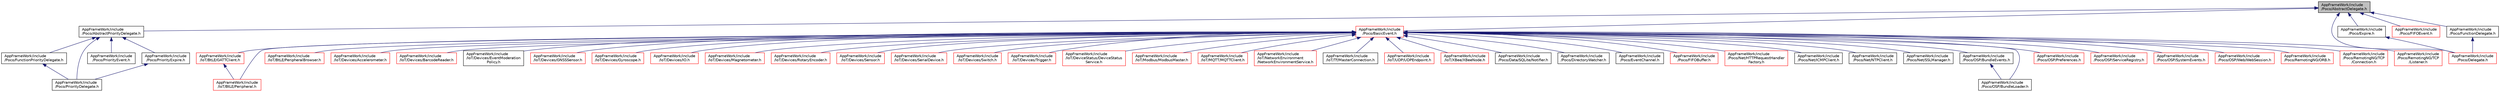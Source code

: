 digraph "AppFrameWork/include/Poco/AbstractDelegate.h"
{
 // LATEX_PDF_SIZE
  edge [fontname="Helvetica",fontsize="10",labelfontname="Helvetica",labelfontsize="10"];
  node [fontname="Helvetica",fontsize="10",shape=record];
  Node1 [label="AppFrameWork/include\l/Poco/AbstractDelegate.h",height=0.2,width=0.4,color="black", fillcolor="grey75", style="filled", fontcolor="black",tooltip=" "];
  Node1 -> Node2 [dir="back",color="midnightblue",fontsize="10",style="solid",fontname="Helvetica"];
  Node2 [label="AppFrameWork/include\l/Poco/AbstractPriorityDelegate.h",height=0.2,width=0.4,color="black", fillcolor="white", style="filled",URL="$AbstractPriorityDelegate_8h.html",tooltip=" "];
  Node2 -> Node3 [dir="back",color="midnightblue",fontsize="10",style="solid",fontname="Helvetica"];
  Node3 [label="AppFrameWork/include\l/Poco/FunctionPriorityDelegate.h",height=0.2,width=0.4,color="black", fillcolor="white", style="filled",URL="$FunctionPriorityDelegate_8h.html",tooltip=" "];
  Node3 -> Node4 [dir="back",color="midnightblue",fontsize="10",style="solid",fontname="Helvetica"];
  Node4 [label="AppFrameWork/include\l/Poco/PriorityDelegate.h",height=0.2,width=0.4,color="black", fillcolor="white", style="filled",URL="$PriorityDelegate_8h.html",tooltip=" "];
  Node2 -> Node4 [dir="back",color="midnightblue",fontsize="10",style="solid",fontname="Helvetica"];
  Node2 -> Node5 [dir="back",color="midnightblue",fontsize="10",style="solid",fontname="Helvetica"];
  Node5 [label="AppFrameWork/include\l/Poco/PriorityEvent.h",height=0.2,width=0.4,color="black", fillcolor="white", style="filled",URL="$PriorityEvent_8h.html",tooltip=" "];
  Node2 -> Node6 [dir="back",color="midnightblue",fontsize="10",style="solid",fontname="Helvetica"];
  Node6 [label="AppFrameWork/include\l/Poco/PriorityExpire.h",height=0.2,width=0.4,color="black", fillcolor="white", style="filled",URL="$PriorityExpire_8h.html",tooltip=" "];
  Node6 -> Node4 [dir="back",color="midnightblue",fontsize="10",style="solid",fontname="Helvetica"];
  Node1 -> Node7 [dir="back",color="midnightblue",fontsize="10",style="solid",fontname="Helvetica"];
  Node7 [label="AppFrameWork/include\l/Poco/BasicEvent.h",height=0.2,width=0.4,color="red", fillcolor="white", style="filled",URL="$BasicEvent_8h.html",tooltip=" "];
  Node7 -> Node8 [dir="back",color="midnightblue",fontsize="10",style="solid",fontname="Helvetica"];
  Node8 [label="AppFrameWork/include\l/IoT/BtLE/GATTClient.h",height=0.2,width=0.4,color="red", fillcolor="white", style="filled",URL="$GATTClient_8h.html",tooltip=" "];
  Node8 -> Node10 [dir="back",color="midnightblue",fontsize="10",style="solid",fontname="Helvetica"];
  Node10 [label="AppFrameWork/include\l/IoT/BtLE/Peripheral.h",height=0.2,width=0.4,color="red", fillcolor="white", style="filled",URL="$Peripheral_8h.html",tooltip=" "];
  Node7 -> Node10 [dir="back",color="midnightblue",fontsize="10",style="solid",fontname="Helvetica"];
  Node7 -> Node23 [dir="back",color="midnightblue",fontsize="10",style="solid",fontname="Helvetica"];
  Node23 [label="AppFrameWork/include\l/IoT/BtLE/PeripheralBrowser.h",height=0.2,width=0.4,color="red", fillcolor="white", style="filled",URL="$PeripheralBrowser_8h.html",tooltip=" "];
  Node7 -> Node31 [dir="back",color="midnightblue",fontsize="10",style="solid",fontname="Helvetica"];
  Node31 [label="AppFrameWork/include\l/IoT/Devices/Accelerometer.h",height=0.2,width=0.4,color="red", fillcolor="white", style="filled",URL="$Accelerometer_8h.html",tooltip=" "];
  Node7 -> Node39 [dir="back",color="midnightblue",fontsize="10",style="solid",fontname="Helvetica"];
  Node39 [label="AppFrameWork/include\l/IoT/Devices/BarcodeReader.h",height=0.2,width=0.4,color="red", fillcolor="white", style="filled",URL="$BarcodeReader_8h.html",tooltip=" "];
  Node7 -> Node47 [dir="back",color="midnightblue",fontsize="10",style="solid",fontname="Helvetica"];
  Node47 [label="AppFrameWork/include\l/IoT/Devices/EventModeration\lPolicy.h",height=0.2,width=0.4,color="black", fillcolor="white", style="filled",URL="$EventModerationPolicy_8h.html",tooltip=" "];
  Node7 -> Node48 [dir="back",color="midnightblue",fontsize="10",style="solid",fontname="Helvetica"];
  Node48 [label="AppFrameWork/include\l/IoT/Devices/GNSSSensor.h",height=0.2,width=0.4,color="red", fillcolor="white", style="filled",URL="$GNSSSensor_8h.html",tooltip=" "];
  Node7 -> Node58 [dir="back",color="midnightblue",fontsize="10",style="solid",fontname="Helvetica"];
  Node58 [label="AppFrameWork/include\l/IoT/Devices/Gyroscope.h",height=0.2,width=0.4,color="red", fillcolor="white", style="filled",URL="$Gyroscope_8h.html",tooltip=" "];
  Node7 -> Node66 [dir="back",color="midnightblue",fontsize="10",style="solid",fontname="Helvetica"];
  Node66 [label="AppFrameWork/include\l/IoT/Devices/IO.h",height=0.2,width=0.4,color="red", fillcolor="white", style="filled",URL="$IO_8h.html",tooltip=" "];
  Node7 -> Node72 [dir="back",color="midnightblue",fontsize="10",style="solid",fontname="Helvetica"];
  Node72 [label="AppFrameWork/include\l/IoT/Devices/Magnetometer.h",height=0.2,width=0.4,color="red", fillcolor="white", style="filled",URL="$Magnetometer_8h.html",tooltip=" "];
  Node7 -> Node80 [dir="back",color="midnightblue",fontsize="10",style="solid",fontname="Helvetica"];
  Node80 [label="AppFrameWork/include\l/IoT/Devices/RotaryEncoder.h",height=0.2,width=0.4,color="red", fillcolor="white", style="filled",URL="$RotaryEncoder_8h.html",tooltip=" "];
  Node7 -> Node86 [dir="back",color="midnightblue",fontsize="10",style="solid",fontname="Helvetica"];
  Node86 [label="AppFrameWork/include\l/IoT/Devices/Sensor.h",height=0.2,width=0.4,color="red", fillcolor="white", style="filled",URL="$Sensor_8h.html",tooltip=" "];
  Node7 -> Node92 [dir="back",color="midnightblue",fontsize="10",style="solid",fontname="Helvetica"];
  Node92 [label="AppFrameWork/include\l/IoT/Devices/SerialDevice.h",height=0.2,width=0.4,color="red", fillcolor="white", style="filled",URL="$SerialDevice_8h.html",tooltip=" "];
  Node7 -> Node98 [dir="back",color="midnightblue",fontsize="10",style="solid",fontname="Helvetica"];
  Node98 [label="AppFrameWork/include\l/IoT/Devices/Switch.h",height=0.2,width=0.4,color="red", fillcolor="white", style="filled",URL="$Switch_8h.html",tooltip=" "];
  Node7 -> Node104 [dir="back",color="midnightblue",fontsize="10",style="solid",fontname="Helvetica"];
  Node104 [label="AppFrameWork/include\l/IoT/Devices/Trigger.h",height=0.2,width=0.4,color="red", fillcolor="white", style="filled",URL="$Trigger_8h.html",tooltip=" "];
  Node7 -> Node110 [dir="back",color="midnightblue",fontsize="10",style="solid",fontname="Helvetica"];
  Node110 [label="AppFrameWork/include\l/IoT/DeviceStatus/DeviceStatus\lService.h",height=0.2,width=0.4,color="red", fillcolor="white", style="filled",URL="$DeviceStatusService_8h.html",tooltip=" "];
  Node7 -> Node122 [dir="back",color="midnightblue",fontsize="10",style="solid",fontname="Helvetica"];
  Node122 [label="AppFrameWork/include\l/IoT/Modbus/ModbusMaster.h",height=0.2,width=0.4,color="red", fillcolor="white", style="filled",URL="$ModbusMaster_8h.html",tooltip=" "];
  Node7 -> Node185 [dir="back",color="midnightblue",fontsize="10",style="solid",fontname="Helvetica"];
  Node185 [label="AppFrameWork/include\l/IoT/MQTT/MQTTClient.h",height=0.2,width=0.4,color="red", fillcolor="white", style="filled",URL="$MQTTClient_8h.html",tooltip=" "];
  Node7 -> Node213 [dir="back",color="midnightblue",fontsize="10",style="solid",fontname="Helvetica"];
  Node213 [label="AppFrameWork/include\l/IoT/NetworkEnvironment\l/NetworkEnvironmentService.h",height=0.2,width=0.4,color="red", fillcolor="white", style="filled",URL="$NetworkEnvironmentService_8h.html",tooltip=" "];
  Node7 -> Node224 [dir="back",color="midnightblue",fontsize="10",style="solid",fontname="Helvetica"];
  Node224 [label="AppFrameWork/include\l/IoT/Tf/MasterConnection.h",height=0.2,width=0.4,color="black", fillcolor="white", style="filled",URL="$MasterConnection_8h.html",tooltip=" "];
  Node7 -> Node225 [dir="back",color="midnightblue",fontsize="10",style="solid",fontname="Helvetica"];
  Node225 [label="AppFrameWork/include\l/IoT/UDP/UDPEndpoint.h",height=0.2,width=0.4,color="red", fillcolor="white", style="filled",URL="$UDPEndpoint_8h.html",tooltip=" "];
  Node7 -> Node236 [dir="back",color="midnightblue",fontsize="10",style="solid",fontname="Helvetica"];
  Node236 [label="AppFrameWork/include\l/IoT/XBee/XBeeNode.h",height=0.2,width=0.4,color="red", fillcolor="white", style="filled",URL="$XBeeNode_8h.html",tooltip=" "];
  Node7 -> Node275 [dir="back",color="midnightblue",fontsize="10",style="solid",fontname="Helvetica"];
  Node275 [label="AppFrameWork/include\l/Poco/Data/SQLite/Notifier.h",height=0.2,width=0.4,color="black", fillcolor="white", style="filled",URL="$Notifier_8h.html",tooltip=" "];
  Node7 -> Node276 [dir="back",color="midnightblue",fontsize="10",style="solid",fontname="Helvetica"];
  Node276 [label="AppFrameWork/include\l/Poco/DirectoryWatcher.h",height=0.2,width=0.4,color="black", fillcolor="white", style="filled",URL="$DirectoryWatcher_8h.html",tooltip=" "];
  Node7 -> Node277 [dir="back",color="midnightblue",fontsize="10",style="solid",fontname="Helvetica"];
  Node277 [label="AppFrameWork/include\l/Poco/EventChannel.h",height=0.2,width=0.4,color="black", fillcolor="white", style="filled",URL="$EventChannel_8h.html",tooltip=" "];
  Node7 -> Node278 [dir="back",color="midnightblue",fontsize="10",style="solid",fontname="Helvetica"];
  Node278 [label="AppFrameWork/include\l/Poco/FIFOBuffer.h",height=0.2,width=0.4,color="red", fillcolor="white", style="filled",URL="$FIFOBuffer_8h.html",tooltip=" "];
  Node7 -> Node322 [dir="back",color="midnightblue",fontsize="10",style="solid",fontname="Helvetica"];
  Node322 [label="AppFrameWork/include\l/Poco/Net/HTTPRequestHandler\lFactory.h",height=0.2,width=0.4,color="red", fillcolor="white", style="filled",URL="$HTTPRequestHandlerFactory_8h.html",tooltip=" "];
  Node7 -> Node328 [dir="back",color="midnightblue",fontsize="10",style="solid",fontname="Helvetica"];
  Node328 [label="AppFrameWork/include\l/Poco/Net/ICMPClient.h",height=0.2,width=0.4,color="black", fillcolor="white", style="filled",URL="$ICMPClient_8h.html",tooltip=" "];
  Node7 -> Node329 [dir="back",color="midnightblue",fontsize="10",style="solid",fontname="Helvetica"];
  Node329 [label="AppFrameWork/include\l/Poco/Net/NTPClient.h",height=0.2,width=0.4,color="black", fillcolor="white", style="filled",URL="$NTPClient_8h.html",tooltip=" "];
  Node7 -> Node330 [dir="back",color="midnightblue",fontsize="10",style="solid",fontname="Helvetica"];
  Node330 [label="AppFrameWork/include\l/Poco/Net/SSLManager.h",height=0.2,width=0.4,color="black", fillcolor="white", style="filled",URL="$SSLManager_8h.html",tooltip=" "];
  Node7 -> Node331 [dir="back",color="midnightblue",fontsize="10",style="solid",fontname="Helvetica"];
  Node331 [label="AppFrameWork/include\l/Poco/OSP/BundleEvents.h",height=0.2,width=0.4,color="black", fillcolor="white", style="filled",URL="$BundleEvents_8h.html",tooltip=" "];
  Node331 -> Node332 [dir="back",color="midnightblue",fontsize="10",style="solid",fontname="Helvetica"];
  Node332 [label="AppFrameWork/include\l/Poco/OSP/BundleLoader.h",height=0.2,width=0.4,color="black", fillcolor="white", style="filled",URL="$BundleLoader_8h.html",tooltip=" "];
  Node7 -> Node332 [dir="back",color="midnightblue",fontsize="10",style="solid",fontname="Helvetica"];
  Node7 -> Node333 [dir="back",color="midnightblue",fontsize="10",style="solid",fontname="Helvetica"];
  Node333 [label="AppFrameWork/include\l/Poco/OSP/Preferences.h",height=0.2,width=0.4,color="red", fillcolor="white", style="filled",URL="$Preferences_8h.html",tooltip=" "];
  Node7 -> Node335 [dir="back",color="midnightblue",fontsize="10",style="solid",fontname="Helvetica"];
  Node335 [label="AppFrameWork/include\l/Poco/OSP/ServiceRegistry.h",height=0.2,width=0.4,color="red", fillcolor="white", style="filled",URL="$ServiceRegistry_8h.html",tooltip=" "];
  Node7 -> Node337 [dir="back",color="midnightblue",fontsize="10",style="solid",fontname="Helvetica"];
  Node337 [label="AppFrameWork/include\l/Poco/OSP/SystemEvents.h",height=0.2,width=0.4,color="red", fillcolor="white", style="filled",URL="$SystemEvents_8h.html",tooltip=" "];
  Node7 -> Node339 [dir="back",color="midnightblue",fontsize="10",style="solid",fontname="Helvetica"];
  Node339 [label="AppFrameWork/include\l/Poco/OSP/Web/WebSession.h",height=0.2,width=0.4,color="red", fillcolor="white", style="filled",URL="$WebSession_8h.html",tooltip=" "];
  Node7 -> Node342 [dir="back",color="midnightblue",fontsize="10",style="solid",fontname="Helvetica"];
  Node342 [label="AppFrameWork/include\l/Poco/RemotingNG/ORB.h",height=0.2,width=0.4,color="red", fillcolor="white", style="filled",URL="$ORB_8h.html",tooltip=" "];
  Node7 -> Node314 [dir="back",color="midnightblue",fontsize="10",style="solid",fontname="Helvetica"];
  Node314 [label="AppFrameWork/include\l/Poco/RemotingNG/TCP\l/Connection.h",height=0.2,width=0.4,color="red", fillcolor="white", style="filled",URL="$Connection_8h.html",tooltip=" "];
  Node7 -> Node303 [dir="back",color="midnightblue",fontsize="10",style="solid",fontname="Helvetica"];
  Node303 [label="AppFrameWork/include\l/Poco/RemotingNG/TCP\l/Listener.h",height=0.2,width=0.4,color="red", fillcolor="white", style="filled",URL="$TCP_2Listener_8h.html",tooltip=" "];
  Node1 -> Node379 [dir="back",color="midnightblue",fontsize="10",style="solid",fontname="Helvetica"];
  Node379 [label="AppFrameWork/include\l/Poco/Delegate.h",height=0.2,width=0.4,color="red", fillcolor="white", style="filled",URL="$Delegate_8h.html",tooltip=" "];
  Node1 -> Node391 [dir="back",color="midnightblue",fontsize="10",style="solid",fontname="Helvetica"];
  Node391 [label="AppFrameWork/include\l/Poco/Expire.h",height=0.2,width=0.4,color="black", fillcolor="white", style="filled",URL="$Expire_8h.html",tooltip=" "];
  Node391 -> Node379 [dir="back",color="midnightblue",fontsize="10",style="solid",fontname="Helvetica"];
  Node1 -> Node392 [dir="back",color="midnightblue",fontsize="10",style="solid",fontname="Helvetica"];
  Node392 [label="AppFrameWork/include\l/Poco/FIFOEvent.h",height=0.2,width=0.4,color="red", fillcolor="white", style="filled",URL="$FIFOEvent_8h.html",tooltip=" "];
  Node1 -> Node396 [dir="back",color="midnightblue",fontsize="10",style="solid",fontname="Helvetica"];
  Node396 [label="AppFrameWork/include\l/Poco/FunctionDelegate.h",height=0.2,width=0.4,color="black", fillcolor="white", style="filled",URL="$FunctionDelegate_8h.html",tooltip=" "];
  Node396 -> Node379 [dir="back",color="midnightblue",fontsize="10",style="solid",fontname="Helvetica"];
}
